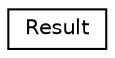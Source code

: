 digraph "Graphical Class Hierarchy"
{
 // LATEX_PDF_SIZE
  edge [fontname="Helvetica",fontsize="10",labelfontname="Helvetica",labelfontsize="10"];
  node [fontname="Helvetica",fontsize="10",shape=record];
  rankdir="LR";
  Node0 [label="Result",height=0.2,width=0.4,color="black", fillcolor="white", style="filled",URL="$structoperations__research_1_1math__opt_1_1_result.html",tooltip=" "];
}
